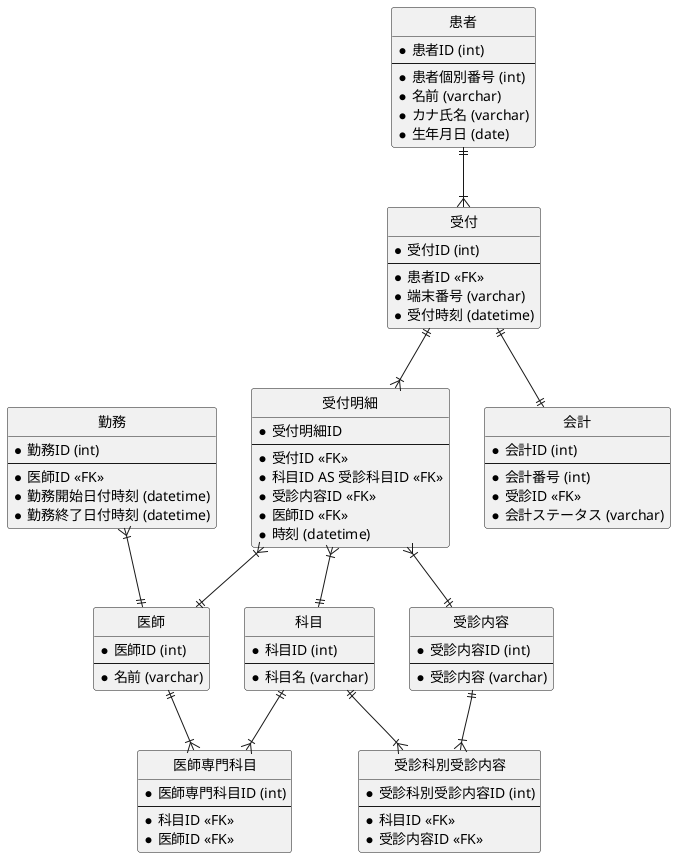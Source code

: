 @startuml database-design-3

' hide the spot
hide circle
' avoid problems with angled crows feet
' skinparam linetype ortho

entity 受付 {
  *受付ID (int)
  --
  *患者ID <<FK>>
  *端末番号 (varchar)
  *受付時刻 (datetime)
}

entity 受付明細 {
  *受付明細ID
  --
  *受付ID <<FK>>
  *科目ID AS 受診科目ID <<FK>>
  *受診内容ID <<FK>>
  *医師ID <<FK>>
  *時刻 (datetime)
}

entity 患者 {
  *患者ID (int)
  --
  *患者個別番号 (int)
  *名前 (varchar)
  *カナ氏名 (varchar)
  *生年月日 (date)
}

entity 受診内容 {
  *受診内容ID (int)
  --
  *受診内容 (varchar)
}

entity 医師 {
  *医師ID (int)
  --
  *名前 (varchar)
}

entity 科目 {
  *科目ID (int)
  --
  *科目名 (varchar)
}

entity 医師専門科目 {
  *医師専門科目ID (int)
  --
  *科目ID <<FK>>
  *医師ID <<FK>>
}

entity 受診科別受診内容 {
  *受診科別受診内容ID (int)
  --
  *科目ID <<FK>>
  *受診内容ID <<FK>>
}

entity 会計 {
  *会計ID (int)
  --
  *会計番号 (int)
  *受診ID <<FK>>
  *会計ステータス (varchar)
}

entity 勤務 {
  *勤務ID (int)
  --
  *医師ID <<FK>>
  *勤務開始日付時刻 (datetime)
  *勤務終了日付時刻 (datetime)
}

患者 ||--|{ 受付
受付 ||--|{ 受付明細
受付明細 }|--|| 科目
受付明細 }|--|| 受診内容
受付明細 }|--|| 医師
医師 ||--|{ 医師専門科目
医師専門科目 }|-u-|| 科目
医師 ||-u-|{ 勤務
受診内容 ||--|{ 受診科別受診内容
受診科別受診内容 }|-u-|| 科目
受付 ||--|| 会計 

@enduml
